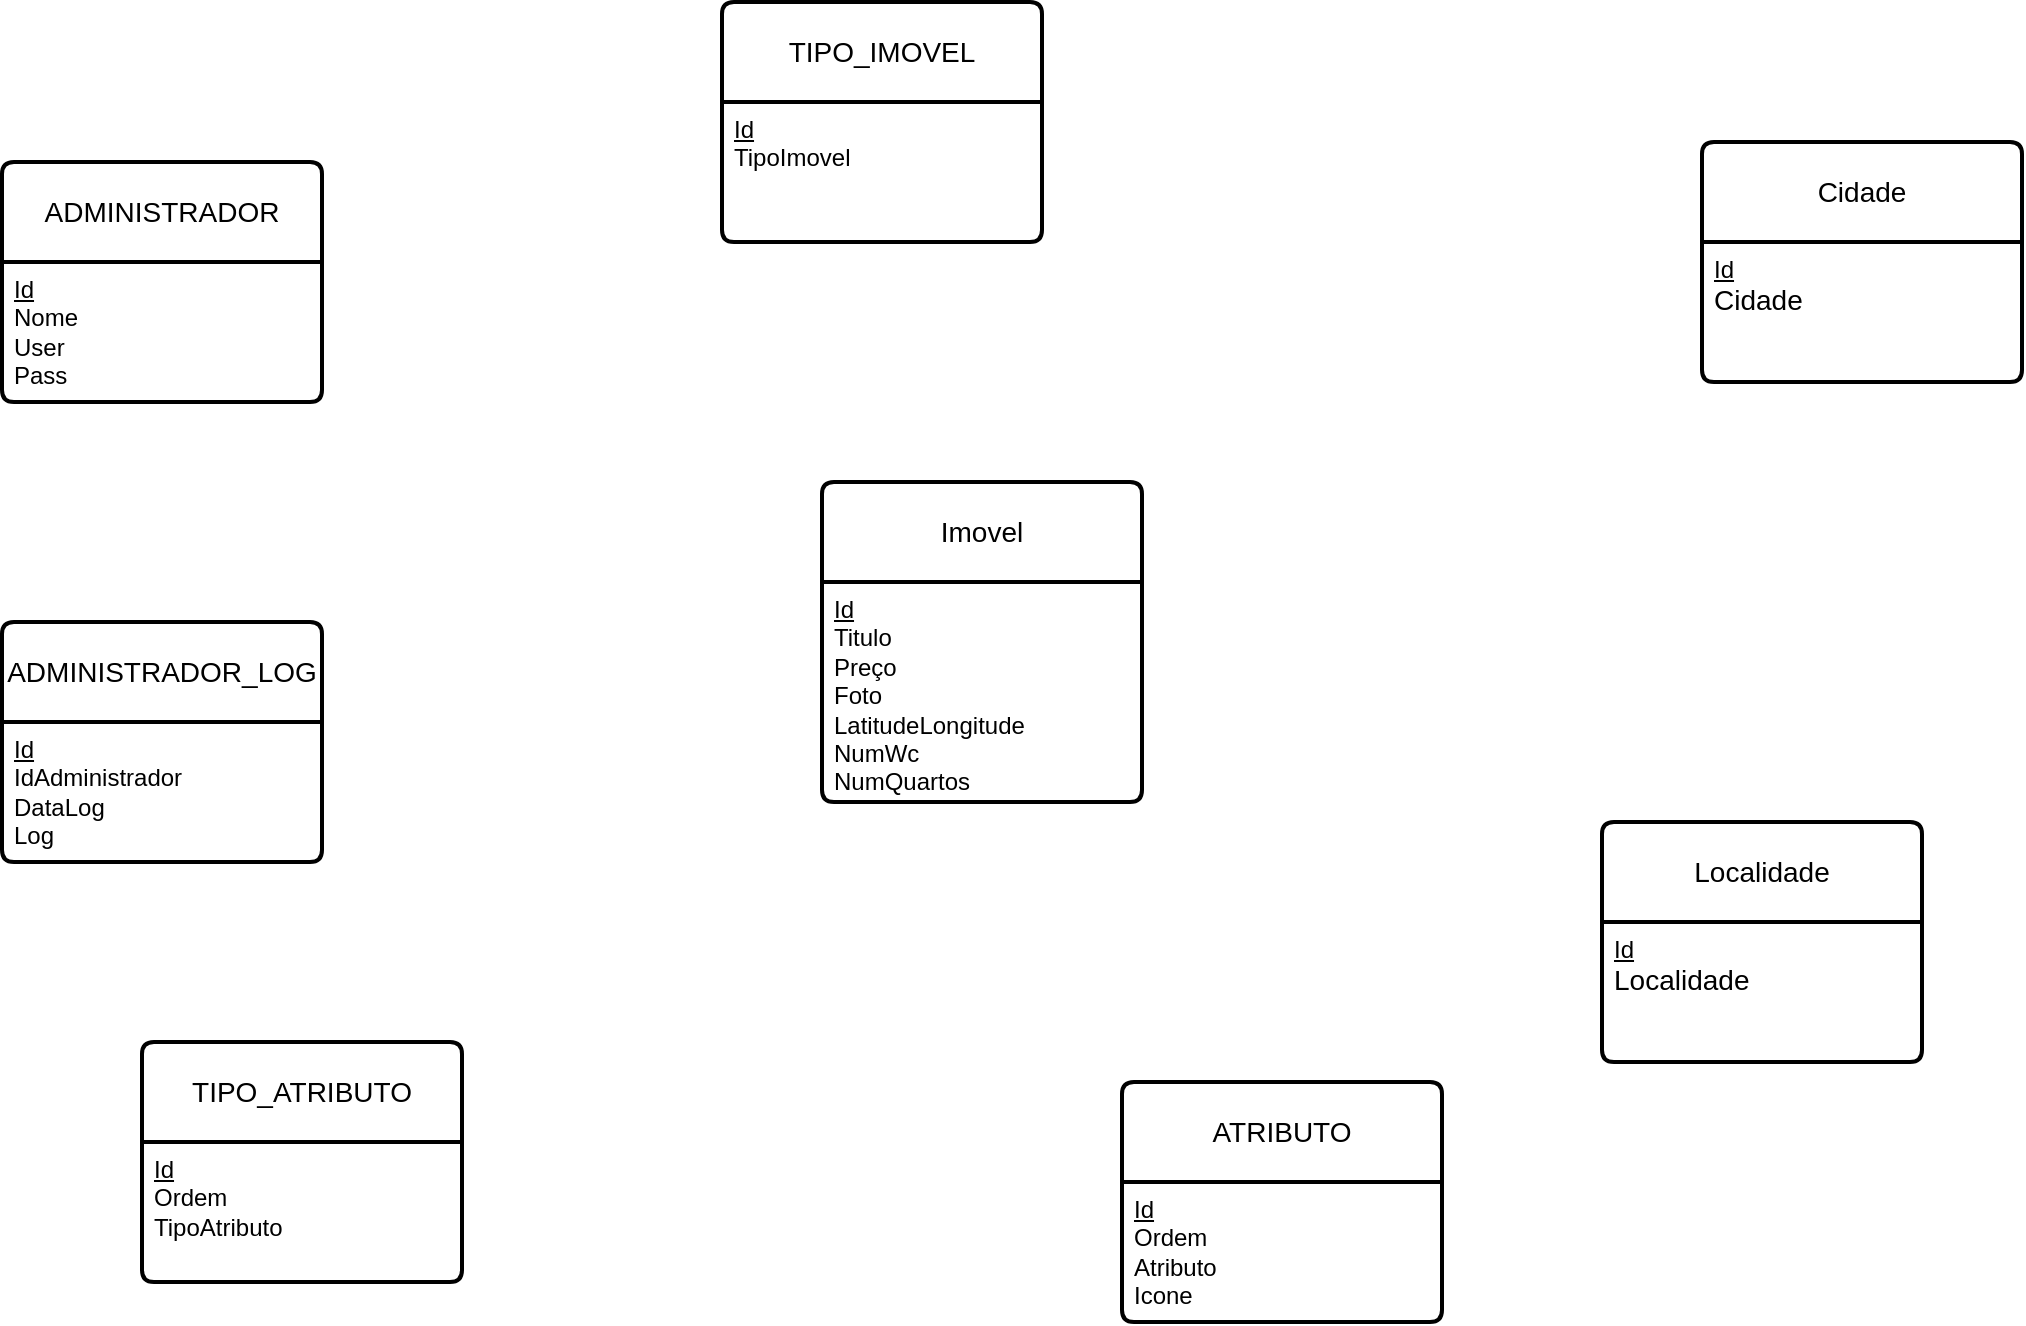 <mxfile version="28.2.7">
  <diagram name="Página-1" id="x7uFeTkZGOcGGUuAfZ5G">
    <mxGraphModel dx="1426" dy="785" grid="1" gridSize="10" guides="1" tooltips="1" connect="1" arrows="1" fold="1" page="1" pageScale="1" pageWidth="1654" pageHeight="2336" math="0" shadow="0">
      <root>
        <mxCell id="0" />
        <mxCell id="1" parent="0" />
        <mxCell id="WfhGkfNJceTfrBqpxu6i-1" value="ADMINISTRADOR" style="swimlane;childLayout=stackLayout;horizontal=1;startSize=50;horizontalStack=0;rounded=1;fontSize=14;fontStyle=0;strokeWidth=2;resizeParent=0;resizeLast=1;shadow=0;dashed=0;align=center;arcSize=4;whiteSpace=wrap;html=1;" parent="1" vertex="1">
          <mxGeometry x="220" y="170" width="160" height="120" as="geometry" />
        </mxCell>
        <mxCell id="WfhGkfNJceTfrBqpxu6i-2" value="&lt;u&gt;Id&lt;/u&gt;&lt;div&gt;Nome&lt;/div&gt;&lt;div&gt;User&lt;/div&gt;&lt;div&gt;Pass&lt;/div&gt;" style="align=left;strokeColor=none;fillColor=none;spacingLeft=4;spacingRight=4;fontSize=12;verticalAlign=top;resizable=0;rotatable=0;part=1;html=1;whiteSpace=wrap;" parent="WfhGkfNJceTfrBqpxu6i-1" vertex="1">
          <mxGeometry y="50" width="160" height="70" as="geometry" />
        </mxCell>
        <mxCell id="WfhGkfNJceTfrBqpxu6i-3" value="TIPO_IMOVEL" style="swimlane;childLayout=stackLayout;horizontal=1;startSize=50;horizontalStack=0;rounded=1;fontSize=14;fontStyle=0;strokeWidth=2;resizeParent=0;resizeLast=1;shadow=0;dashed=0;align=center;arcSize=4;whiteSpace=wrap;html=1;" parent="1" vertex="1">
          <mxGeometry x="580" y="90" width="160" height="120" as="geometry" />
        </mxCell>
        <mxCell id="WfhGkfNJceTfrBqpxu6i-4" value="&lt;u&gt;Id&lt;/u&gt;&lt;div&gt;TipoImovel&lt;/div&gt;" style="align=left;strokeColor=none;fillColor=none;spacingLeft=4;spacingRight=4;fontSize=12;verticalAlign=top;resizable=0;rotatable=0;part=1;html=1;whiteSpace=wrap;" parent="WfhGkfNJceTfrBqpxu6i-3" vertex="1">
          <mxGeometry y="50" width="160" height="70" as="geometry" />
        </mxCell>
        <mxCell id="WfhGkfNJceTfrBqpxu6i-5" value="Cidade" style="swimlane;childLayout=stackLayout;horizontal=1;startSize=50;horizontalStack=0;rounded=1;fontSize=14;fontStyle=0;strokeWidth=2;resizeParent=0;resizeLast=1;shadow=0;dashed=0;align=center;arcSize=4;whiteSpace=wrap;html=1;" parent="1" vertex="1">
          <mxGeometry x="1070" y="160" width="160" height="120" as="geometry" />
        </mxCell>
        <mxCell id="WfhGkfNJceTfrBqpxu6i-6" value="&lt;u&gt;Id&lt;/u&gt;&lt;div&gt;&lt;span style=&quot;font-size: 14px; text-align: center;&quot;&gt;Cidade&lt;/span&gt;&lt;/div&gt;" style="align=left;strokeColor=none;fillColor=none;spacingLeft=4;spacingRight=4;fontSize=12;verticalAlign=top;resizable=0;rotatable=0;part=1;html=1;whiteSpace=wrap;" parent="WfhGkfNJceTfrBqpxu6i-5" vertex="1">
          <mxGeometry y="50" width="160" height="70" as="geometry" />
        </mxCell>
        <mxCell id="WfhGkfNJceTfrBqpxu6i-7" value="ADMINISTRADOR_LOG" style="swimlane;childLayout=stackLayout;horizontal=1;startSize=50;horizontalStack=0;rounded=1;fontSize=14;fontStyle=0;strokeWidth=2;resizeParent=0;resizeLast=1;shadow=0;dashed=0;align=center;arcSize=4;whiteSpace=wrap;html=1;" parent="1" vertex="1">
          <mxGeometry x="220" y="400" width="160" height="120" as="geometry" />
        </mxCell>
        <mxCell id="WfhGkfNJceTfrBqpxu6i-8" value="&lt;u&gt;Id&lt;/u&gt;&lt;div&gt;IdAdministrador&lt;/div&gt;&lt;div&gt;DataLog&lt;/div&gt;&lt;div&gt;Log&lt;/div&gt;" style="align=left;strokeColor=none;fillColor=none;spacingLeft=4;spacingRight=4;fontSize=12;verticalAlign=top;resizable=0;rotatable=0;part=1;html=1;whiteSpace=wrap;" parent="WfhGkfNJceTfrBqpxu6i-7" vertex="1">
          <mxGeometry y="50" width="160" height="70" as="geometry" />
        </mxCell>
        <mxCell id="z7CBJkemR01QLc5ZUInY-1" value="Localidade" style="swimlane;childLayout=stackLayout;horizontal=1;startSize=50;horizontalStack=0;rounded=1;fontSize=14;fontStyle=0;strokeWidth=2;resizeParent=0;resizeLast=1;shadow=0;dashed=0;align=center;arcSize=4;whiteSpace=wrap;html=1;" vertex="1" parent="1">
          <mxGeometry x="1020" y="500" width="160" height="120" as="geometry" />
        </mxCell>
        <mxCell id="z7CBJkemR01QLc5ZUInY-2" value="&lt;u&gt;Id&lt;/u&gt;&lt;div&gt;&lt;span style=&quot;font-size: 14px; text-align: center;&quot;&gt;Localidade&lt;/span&gt;&lt;/div&gt;" style="align=left;strokeColor=none;fillColor=none;spacingLeft=4;spacingRight=4;fontSize=12;verticalAlign=top;resizable=0;rotatable=0;part=1;html=1;whiteSpace=wrap;" vertex="1" parent="z7CBJkemR01QLc5ZUInY-1">
          <mxGeometry y="50" width="160" height="70" as="geometry" />
        </mxCell>
        <mxCell id="z7CBJkemR01QLc5ZUInY-3" value="TIPO_ATRIBUTO" style="swimlane;childLayout=stackLayout;horizontal=1;startSize=50;horizontalStack=0;rounded=1;fontSize=14;fontStyle=0;strokeWidth=2;resizeParent=0;resizeLast=1;shadow=0;dashed=0;align=center;arcSize=4;whiteSpace=wrap;html=1;" vertex="1" parent="1">
          <mxGeometry x="290" y="610" width="160" height="120" as="geometry" />
        </mxCell>
        <mxCell id="z7CBJkemR01QLc5ZUInY-4" value="&lt;u&gt;Id&lt;/u&gt;&lt;div&gt;&lt;span style=&quot;background-color: transparent; color: light-dark(rgb(0, 0, 0), rgb(255, 255, 255));&quot;&gt;Ordem&lt;/span&gt;&lt;/div&gt;&lt;div&gt;TipoAtributo&lt;/div&gt;" style="align=left;strokeColor=none;fillColor=none;spacingLeft=4;spacingRight=4;fontSize=12;verticalAlign=top;resizable=0;rotatable=0;part=1;html=1;whiteSpace=wrap;" vertex="1" parent="z7CBJkemR01QLc5ZUInY-3">
          <mxGeometry y="50" width="160" height="70" as="geometry" />
        </mxCell>
        <mxCell id="z7CBJkemR01QLc5ZUInY-5" value="ATRIBUTO" style="swimlane;childLayout=stackLayout;horizontal=1;startSize=50;horizontalStack=0;rounded=1;fontSize=14;fontStyle=0;strokeWidth=2;resizeParent=0;resizeLast=1;shadow=0;dashed=0;align=center;arcSize=4;whiteSpace=wrap;html=1;" vertex="1" parent="1">
          <mxGeometry x="780" y="630" width="160" height="120" as="geometry" />
        </mxCell>
        <mxCell id="z7CBJkemR01QLc5ZUInY-6" value="&lt;u&gt;Id&lt;/u&gt;&lt;div&gt;&lt;span style=&quot;background-color: transparent; color: light-dark(rgb(0, 0, 0), rgb(255, 255, 255));&quot;&gt;Ordem&lt;/span&gt;&lt;/div&gt;&lt;div&gt;Atributo&lt;/div&gt;&lt;div&gt;Icone&lt;/div&gt;" style="align=left;strokeColor=none;fillColor=none;spacingLeft=4;spacingRight=4;fontSize=12;verticalAlign=top;resizable=0;rotatable=0;part=1;html=1;whiteSpace=wrap;" vertex="1" parent="z7CBJkemR01QLc5ZUInY-5">
          <mxGeometry y="50" width="160" height="70" as="geometry" />
        </mxCell>
        <mxCell id="z7CBJkemR01QLc5ZUInY-7" value="Imovel" style="swimlane;childLayout=stackLayout;horizontal=1;startSize=50;horizontalStack=0;rounded=1;fontSize=14;fontStyle=0;strokeWidth=2;resizeParent=0;resizeLast=1;shadow=0;dashed=0;align=center;arcSize=4;whiteSpace=wrap;html=1;" vertex="1" parent="1">
          <mxGeometry x="630" y="330" width="160" height="160" as="geometry" />
        </mxCell>
        <mxCell id="z7CBJkemR01QLc5ZUInY-8" value="&lt;u&gt;Id&lt;/u&gt;&lt;div&gt;&lt;span style=&quot;background-color: transparent; color: light-dark(rgb(0, 0, 0), rgb(255, 255, 255));&quot;&gt;Titulo&lt;/span&gt;&lt;/div&gt;&lt;div&gt;&lt;span style=&quot;background-color: transparent; color: light-dark(rgb(0, 0, 0), rgb(255, 255, 255));&quot;&gt;Preço&lt;/span&gt;&lt;/div&gt;&lt;div&gt;Foto&lt;/div&gt;&lt;div&gt;LatitudeLongitude&lt;/div&gt;&lt;div&gt;NumWc&lt;/div&gt;&lt;div&gt;NumQuartos&lt;/div&gt;" style="align=left;strokeColor=none;fillColor=none;spacingLeft=4;spacingRight=4;fontSize=12;verticalAlign=top;resizable=0;rotatable=0;part=1;html=1;whiteSpace=wrap;" vertex="1" parent="z7CBJkemR01QLc5ZUInY-7">
          <mxGeometry y="50" width="160" height="110" as="geometry" />
        </mxCell>
      </root>
    </mxGraphModel>
  </diagram>
</mxfile>
